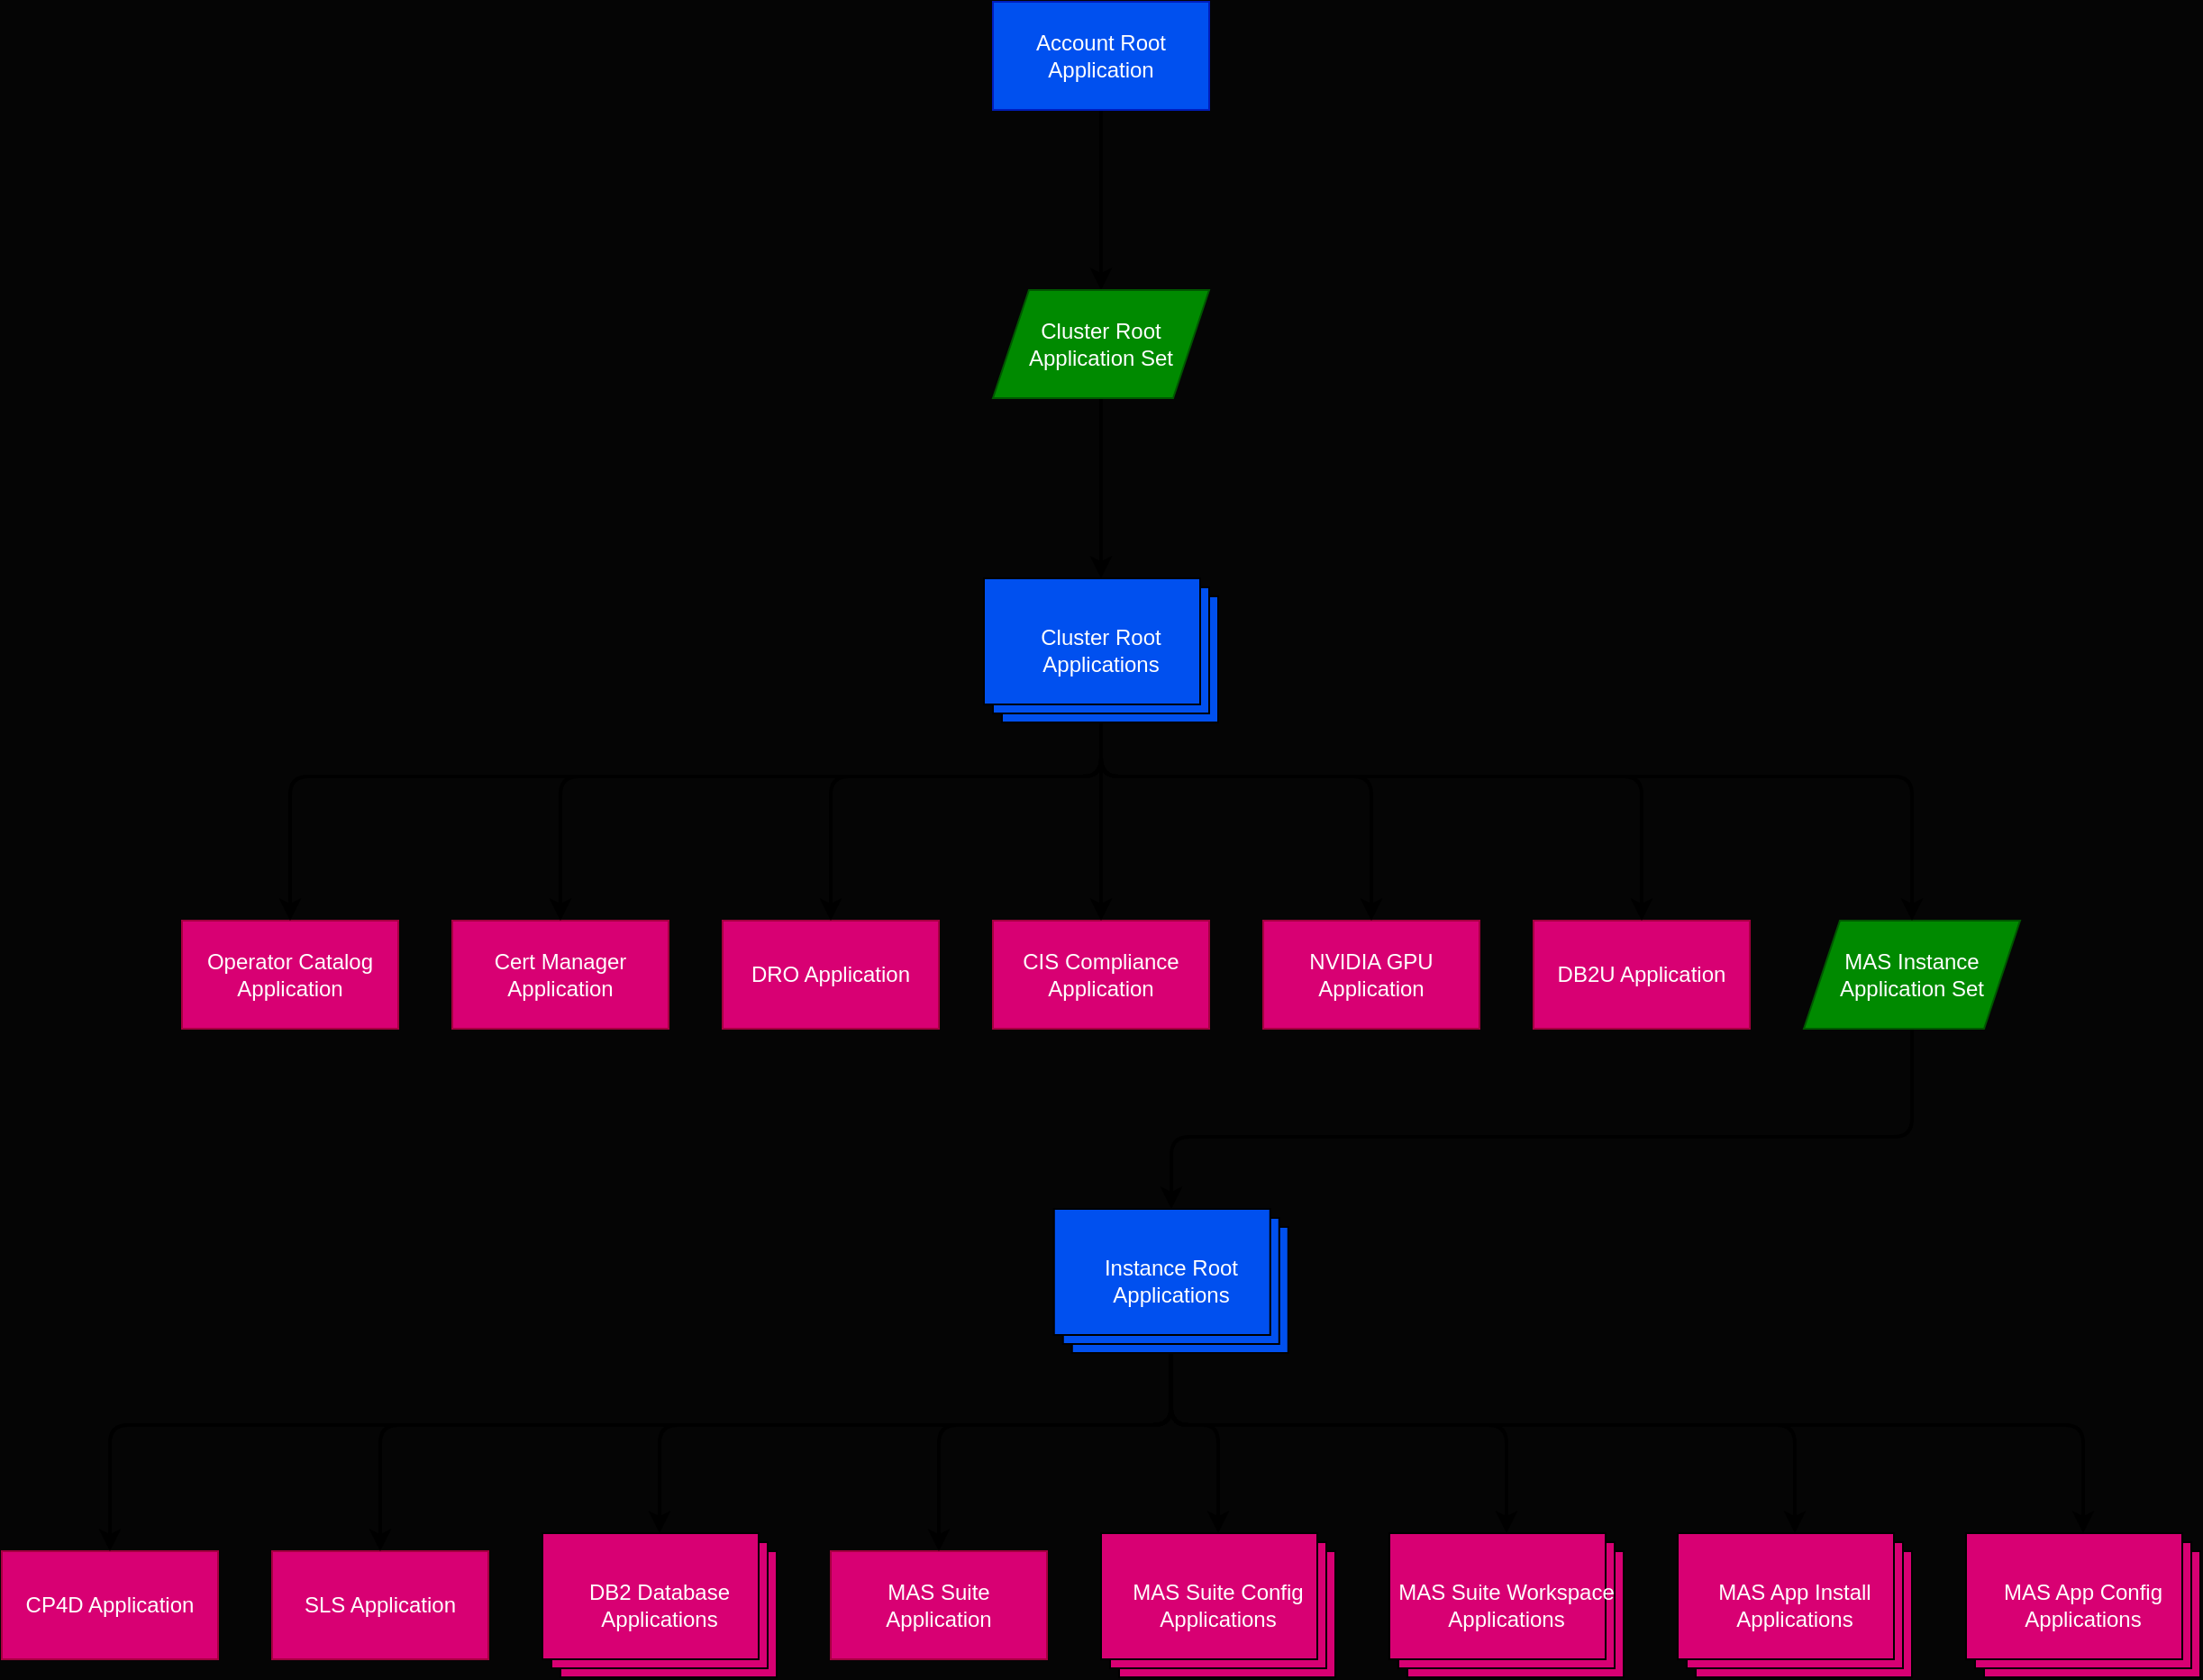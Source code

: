 <mxfile>
    <diagram id="ml8bYYsEtUAZJTW_Lftc" name="Page-1">
        <mxGraphModel dx="633" dy="1213" grid="0" gridSize="10" guides="0" tooltips="1" connect="1" arrows="1" fold="1" page="0" pageScale="1" pageWidth="827" pageHeight="1169" background="#050505" math="0" shadow="0">
            <root>
                <mxCell id="0"/>
                <mxCell id="1" parent="0"/>
                <mxCell id="117" style="edgeStyle=orthogonalEdgeStyle;html=1;strokeWidth=2;noEdgeStyle=1;orthogonal=1;" edge="1" parent="1" source="2" target="3">
                    <mxGeometry relative="1" as="geometry">
                        <Array as="points">
                            <mxPoint x="610" y="72"/>
                            <mxPoint x="610" y="148"/>
                        </Array>
                    </mxGeometry>
                </mxCell>
                <mxCell id="2" value="Account Root Application" style="rounded=0;whiteSpace=wrap;html=1;fillColor=#0050ef;fontColor=#ffffff;strokeColor=#001DBC;" parent="1" vertex="1">
                    <mxGeometry x="550" width="120" height="60" as="geometry"/>
                </mxCell>
                <mxCell id="116" style="edgeStyle=orthogonalEdgeStyle;html=1;strokeWidth=2;noEdgeStyle=1;orthogonal=1;" edge="1" parent="1" source="3" target="107">
                    <mxGeometry relative="1" as="geometry">
                        <Array as="points">
                            <mxPoint x="610" y="232"/>
                            <mxPoint x="610" y="308"/>
                        </Array>
                    </mxGeometry>
                </mxCell>
                <mxCell id="3" value="Cluster Root Application Set" style="shape=parallelogram;perimeter=parallelogramPerimeter;whiteSpace=wrap;html=1;fixedSize=1;fillColor=#008a00;fontColor=#ffffff;strokeColor=#005700;" parent="1" vertex="1">
                    <mxGeometry x="550" y="160" width="120" height="60" as="geometry"/>
                </mxCell>
                <mxCell id="134" style="edgeStyle=orthogonalEdgeStyle;html=1;strokeWidth=2;orthogonal=1;" edge="1" parent="1" source="5" target="125">
                    <mxGeometry relative="1" as="geometry">
                        <Array as="points">
                            <mxPoint x="1060" y="630"/>
                            <mxPoint x="649" y="630"/>
                        </Array>
                    </mxGeometry>
                </mxCell>
                <mxCell id="5" value="MAS Instance Application Set" style="shape=parallelogram;perimeter=parallelogramPerimeter;whiteSpace=wrap;html=1;fixedSize=1;fillColor=#008a00;fontColor=#ffffff;strokeColor=#005700;" parent="1" vertex="1">
                    <mxGeometry x="1000" y="510" width="120" height="60" as="geometry"/>
                </mxCell>
                <mxCell id="11" value="Operator Catalog Application" style="rounded=0;whiteSpace=wrap;html=1;fillColor=#d80073;strokeColor=#A50040;fontColor=#ffffff;" parent="1" vertex="1">
                    <mxGeometry x="100" y="510" width="120" height="60" as="geometry"/>
                </mxCell>
                <mxCell id="13" value="Cert Manager Application" style="rounded=0;whiteSpace=wrap;html=1;fillColor=#d80073;strokeColor=#A50040;fontColor=#ffffff;" parent="1" vertex="1">
                    <mxGeometry x="250" y="510" width="120" height="60" as="geometry"/>
                </mxCell>
                <mxCell id="14" value="DRO Application" style="rounded=0;whiteSpace=wrap;html=1;fillColor=#d80073;strokeColor=#A50040;fontColor=#ffffff;" parent="1" vertex="1">
                    <mxGeometry x="400" y="510" width="120" height="60" as="geometry"/>
                </mxCell>
                <mxCell id="15" value="CIS Compliance Application" style="rounded=0;whiteSpace=wrap;html=1;fillColor=#d80073;strokeColor=#A50040;fontColor=#ffffff;" parent="1" vertex="1">
                    <mxGeometry x="550" y="510" width="120" height="60" as="geometry"/>
                </mxCell>
                <mxCell id="16" value="NVIDIA GPU Application" style="rounded=0;whiteSpace=wrap;html=1;fillColor=#d80073;strokeColor=#A50040;fontColor=#ffffff;" parent="1" vertex="1">
                    <mxGeometry x="700" y="510" width="120" height="60" as="geometry"/>
                </mxCell>
                <mxCell id="17" value="DB2U Application" style="rounded=0;whiteSpace=wrap;html=1;fillColor=#d80073;strokeColor=#A50040;fontColor=#ffffff;" parent="1" vertex="1">
                    <mxGeometry x="850" y="510" width="120" height="60" as="geometry"/>
                </mxCell>
                <mxCell id="26" value="MAS Suite Application" style="rounded=0;whiteSpace=wrap;html=1;fillColor=#d80073;strokeColor=#A50040;fontColor=#ffffff;" parent="1" vertex="1">
                    <mxGeometry x="460" y="860" width="120" height="60" as="geometry"/>
                </mxCell>
                <mxCell id="34" value="SLS Application" style="rounded=0;whiteSpace=wrap;html=1;fillColor=#d80073;strokeColor=#A50040;fontColor=#ffffff;" parent="1" vertex="1">
                    <mxGeometry x="150" y="860" width="120" height="60" as="geometry"/>
                </mxCell>
                <mxCell id="50" value="CP4D Application" style="rounded=0;whiteSpace=wrap;html=1;fillColor=#d80073;strokeColor=#A50040;fontColor=#ffffff;" parent="1" vertex="1">
                    <mxGeometry y="860" width="120" height="60" as="geometry"/>
                </mxCell>
                <mxCell id="118" style="edgeStyle=orthogonalEdgeStyle;html=1;strokeWidth=2;orthogonal=1;" edge="1" parent="1" source="107" target="11">
                    <mxGeometry relative="1" as="geometry">
                        <Array as="points">
                            <mxPoint x="610" y="430"/>
                            <mxPoint x="160" y="430"/>
                        </Array>
                    </mxGeometry>
                </mxCell>
                <mxCell id="119" style="edgeStyle=orthogonalEdgeStyle;html=1;strokeWidth=2;orthogonal=1;" edge="1" parent="1" source="107" target="13">
                    <mxGeometry relative="1" as="geometry">
                        <Array as="points">
                            <mxPoint x="610" y="430"/>
                            <mxPoint x="310" y="430"/>
                        </Array>
                    </mxGeometry>
                </mxCell>
                <mxCell id="120" style="edgeStyle=orthogonalEdgeStyle;html=1;strokeWidth=2;orthogonal=1;" edge="1" parent="1" source="107" target="14">
                    <mxGeometry relative="1" as="geometry">
                        <Array as="points">
                            <mxPoint x="610" y="430"/>
                            <mxPoint x="460" y="430"/>
                        </Array>
                    </mxGeometry>
                </mxCell>
                <mxCell id="121" style="edgeStyle=orthogonalEdgeStyle;html=1;strokeWidth=2;orthogonal=1;" edge="1" parent="1" source="107" target="15">
                    <mxGeometry relative="1" as="geometry"/>
                </mxCell>
                <mxCell id="122" style="edgeStyle=orthogonalEdgeStyle;html=1;strokeWidth=2;orthogonal=1;" edge="1" parent="1" source="107" target="16">
                    <mxGeometry relative="1" as="geometry">
                        <Array as="points">
                            <mxPoint x="610" y="430"/>
                            <mxPoint x="760" y="430"/>
                        </Array>
                    </mxGeometry>
                </mxCell>
                <mxCell id="123" style="edgeStyle=orthogonalEdgeStyle;html=1;strokeWidth=2;orthogonal=1;" edge="1" parent="1" source="107" target="17">
                    <mxGeometry relative="1" as="geometry">
                        <Array as="points">
                            <mxPoint x="610" y="430"/>
                            <mxPoint x="910" y="430"/>
                        </Array>
                    </mxGeometry>
                </mxCell>
                <mxCell id="124" style="edgeStyle=orthogonalEdgeStyle;html=1;strokeWidth=2;orthogonal=1;" edge="1" parent="1" source="107" target="5">
                    <mxGeometry relative="1" as="geometry">
                        <Array as="points">
                            <mxPoint x="610" y="430"/>
                            <mxPoint x="1060" y="430"/>
                        </Array>
                    </mxGeometry>
                </mxCell>
                <mxCell id="107" value="&lt;span style=&quot;color: rgb(255, 255, 255); font-family: Helvetica; font-size: 12px; font-style: normal; font-variant-ligatures: normal; font-variant-caps: normal; font-weight: 400; letter-spacing: normal; orphans: 2; text-indent: 0px; text-transform: none; widows: 2; word-spacing: 0px; -webkit-text-stroke-width: 0px; text-decoration-thickness: initial; text-decoration-style: initial; text-decoration-color: initial; float: none; display: inline !important;&quot;&gt;Cluster Root Applications&lt;/span&gt;" style="verticalLabelPosition=middle;verticalAlign=middle;html=1;shape=mxgraph.basic.layered_rect;dx=10;outlineConnect=0;fillColor=#0050ef;fontColor=#ffffff;strokeColor=#000000;labelPosition=center;align=center;labelBackgroundColor=none;whiteSpace=wrap;horizontal=1;" vertex="1" parent="1">
                    <mxGeometry x="545" y="320" width="130" height="80" as="geometry"/>
                </mxCell>
                <mxCell id="135" style="edgeStyle=orthogonalEdgeStyle;html=1;strokeWidth=2;orthogonal=1;" edge="1" parent="1" source="125" target="50">
                    <mxGeometry relative="1" as="geometry">
                        <Array as="points">
                            <mxPoint x="649" y="790"/>
                            <mxPoint x="60" y="790"/>
                        </Array>
                    </mxGeometry>
                </mxCell>
                <mxCell id="136" style="edgeStyle=orthogonalEdgeStyle;html=1;strokeWidth=2;orthogonal=1;" edge="1" parent="1" source="125" target="34">
                    <mxGeometry relative="1" as="geometry">
                        <Array as="points">
                            <mxPoint x="649" y="790"/>
                            <mxPoint x="210" y="790"/>
                        </Array>
                    </mxGeometry>
                </mxCell>
                <mxCell id="137" style="edgeStyle=orthogonalEdgeStyle;html=1;strokeWidth=2;orthogonal=1;" edge="1" parent="1" source="125" target="129">
                    <mxGeometry relative="1" as="geometry">
                        <Array as="points">
                            <mxPoint x="649" y="790"/>
                            <mxPoint x="365" y="790"/>
                        </Array>
                    </mxGeometry>
                </mxCell>
                <mxCell id="138" style="edgeStyle=orthogonalEdgeStyle;html=1;strokeWidth=2;orthogonal=1;" edge="1" parent="1" source="125" target="26">
                    <mxGeometry relative="1" as="geometry">
                        <Array as="points">
                            <mxPoint x="649" y="790"/>
                            <mxPoint x="520" y="790"/>
                        </Array>
                    </mxGeometry>
                </mxCell>
                <mxCell id="139" style="edgeStyle=orthogonalEdgeStyle;html=1;strokeWidth=2;orthogonal=1;" edge="1" parent="1" source="125" target="130">
                    <mxGeometry relative="1" as="geometry">
                        <Array as="points">
                            <mxPoint x="649" y="790"/>
                            <mxPoint x="675" y="790"/>
                        </Array>
                    </mxGeometry>
                </mxCell>
                <mxCell id="140" style="edgeStyle=orthogonalEdgeStyle;html=1;strokeWidth=2;orthogonal=1;" edge="1" parent="1" source="125" target="131">
                    <mxGeometry relative="1" as="geometry">
                        <Array as="points">
                            <mxPoint x="649" y="790"/>
                            <mxPoint x="835" y="790"/>
                        </Array>
                    </mxGeometry>
                </mxCell>
                <mxCell id="141" style="edgeStyle=orthogonalEdgeStyle;html=1;strokeWidth=2;orthogonal=1;" edge="1" parent="1" source="125" target="132">
                    <mxGeometry relative="1" as="geometry">
                        <Array as="points">
                            <mxPoint x="649" y="790"/>
                            <mxPoint x="995" y="790"/>
                        </Array>
                    </mxGeometry>
                </mxCell>
                <mxCell id="142" style="edgeStyle=orthogonalEdgeStyle;html=1;strokeWidth=2;orthogonal=1;" edge="1" parent="1" source="125" target="133">
                    <mxGeometry relative="1" as="geometry">
                        <Array as="points">
                            <mxPoint x="649" y="790"/>
                            <mxPoint x="1155" y="790"/>
                        </Array>
                    </mxGeometry>
                </mxCell>
                <mxCell id="125" value="Instance Root Applications" style="verticalLabelPosition=middle;verticalAlign=middle;html=1;shape=mxgraph.basic.layered_rect;dx=10;outlineConnect=0;fillColor=#0050ef;fontColor=#ffffff;strokeColor=#000000;labelPosition=center;align=center;labelBackgroundColor=none;whiteSpace=wrap;horizontal=1;" vertex="1" parent="1">
                    <mxGeometry x="583.889" y="670" width="130" height="80" as="geometry"/>
                </mxCell>
                <mxCell id="129" value="DB2 Database Applications" style="verticalLabelPosition=middle;verticalAlign=middle;html=1;shape=mxgraph.basic.layered_rect;dx=10;outlineConnect=0;fillColor=#d80073;fontColor=#ffffff;strokeColor=#000000;labelPosition=center;align=center;labelBackgroundColor=none;whiteSpace=wrap;horizontal=1;strokeWidth=1;" vertex="1" parent="1">
                    <mxGeometry x="300" y="850" width="130" height="80" as="geometry"/>
                </mxCell>
                <mxCell id="130" value="MAS Suite Config Applications" style="verticalLabelPosition=middle;verticalAlign=middle;html=1;shape=mxgraph.basic.layered_rect;dx=10;outlineConnect=0;fillColor=#d80073;fontColor=#ffffff;strokeColor=#000000;labelPosition=center;align=center;labelBackgroundColor=none;whiteSpace=wrap;horizontal=1;" vertex="1" parent="1">
                    <mxGeometry x="610" y="850" width="130" height="80" as="geometry"/>
                </mxCell>
                <mxCell id="131" value="MAS Suite Workspace Applications" style="verticalLabelPosition=middle;verticalAlign=middle;html=1;shape=mxgraph.basic.layered_rect;dx=10;outlineConnect=0;fillColor=#d80073;fontColor=#ffffff;strokeColor=#000000;labelPosition=center;align=center;labelBackgroundColor=none;whiteSpace=wrap;horizontal=1;" vertex="1" parent="1">
                    <mxGeometry x="770" y="850" width="130" height="80" as="geometry"/>
                </mxCell>
                <mxCell id="132" value="MAS App Install Applications" style="verticalLabelPosition=middle;verticalAlign=middle;html=1;shape=mxgraph.basic.layered_rect;dx=10;outlineConnect=0;fillColor=#d80073;fontColor=#ffffff;strokeColor=#000000;labelPosition=center;align=center;labelBackgroundColor=none;whiteSpace=wrap;horizontal=1;" vertex="1" parent="1">
                    <mxGeometry x="930" y="850" width="130" height="80" as="geometry"/>
                </mxCell>
                <mxCell id="133" value="MAS App Config Applications" style="verticalLabelPosition=middle;verticalAlign=middle;html=1;shape=mxgraph.basic.layered_rect;dx=10;outlineConnect=0;fillColor=#d80073;fontColor=#ffffff;strokeColor=#000000;labelPosition=center;align=center;labelBackgroundColor=none;whiteSpace=wrap;horizontal=1;" vertex="1" parent="1">
                    <mxGeometry x="1090" y="850" width="130" height="80" as="geometry"/>
                </mxCell>
            </root>
        </mxGraphModel>
    </diagram>
</mxfile>